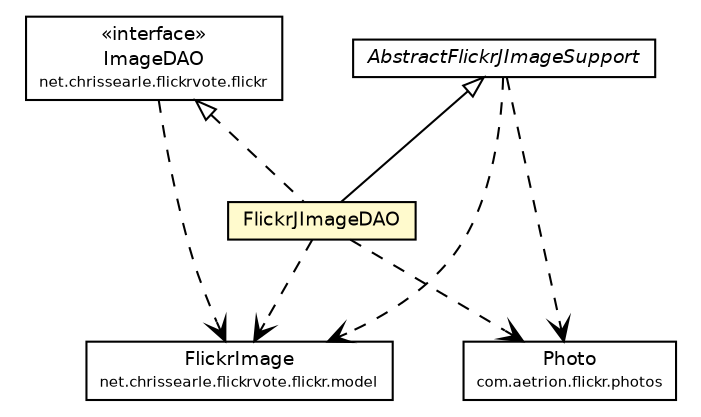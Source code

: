 #!/usr/local/bin/dot
#
# Class diagram 
# Generated by UmlGraph version 4.6 (http://www.spinellis.gr/sw/umlgraph)
#

digraph G {
	edge [fontname="Helvetica",fontsize=10,labelfontname="Helvetica",labelfontsize=10];
	node [fontname="Helvetica",fontsize=10,shape=plaintext];
	// net.chrissearle.flickrvote.flickr.ImageDAO
	c347 [label=<<table border="0" cellborder="1" cellspacing="0" cellpadding="2" port="p" href="../ImageDAO.html">
		<tr><td><table border="0" cellspacing="0" cellpadding="1">
			<tr><td> &laquo;interface&raquo; </td></tr>
			<tr><td> ImageDAO </td></tr>
			<tr><td><font point-size="7.0"> net.chrissearle.flickrvote.flickr </font></td></tr>
		</table></td></tr>
		</table>>, fontname="Helvetica", fontcolor="black", fontsize=9.0];
	// net.chrissearle.flickrvote.flickr.impl.FlickrJImageDAO
	c356 [label=<<table border="0" cellborder="1" cellspacing="0" cellpadding="2" port="p" bgcolor="lemonChiffon" href="./FlickrJImageDAO.html">
		<tr><td><table border="0" cellspacing="0" cellpadding="1">
			<tr><td> FlickrJImageDAO </td></tr>
		</table></td></tr>
		</table>>, fontname="Helvetica", fontcolor="black", fontsize=9.0];
	// net.chrissearle.flickrvote.flickr.impl.AbstractFlickrJImageSupport
	c358 [label=<<table border="0" cellborder="1" cellspacing="0" cellpadding="2" port="p" href="./AbstractFlickrJImageSupport.html">
		<tr><td><table border="0" cellspacing="0" cellpadding="1">
			<tr><td><font face="Helvetica-Oblique"> AbstractFlickrJImageSupport </font></td></tr>
		</table></td></tr>
		</table>>, fontname="Helvetica", fontcolor="black", fontsize=9.0];
	// net.chrissearle.flickrvote.flickr.model.FlickrImage
	c363 [label=<<table border="0" cellborder="1" cellspacing="0" cellpadding="2" port="p" href="../model/FlickrImage.html">
		<tr><td><table border="0" cellspacing="0" cellpadding="1">
			<tr><td> FlickrImage </td></tr>
			<tr><td><font point-size="7.0"> net.chrissearle.flickrvote.flickr.model </font></td></tr>
		</table></td></tr>
		</table>>, fontname="Helvetica", fontcolor="black", fontsize=9.0];
	//net.chrissearle.flickrvote.flickr.impl.FlickrJImageDAO extends net.chrissearle.flickrvote.flickr.impl.AbstractFlickrJImageSupport
	c358:p -> c356:p [dir=back,arrowtail=empty];
	//net.chrissearle.flickrvote.flickr.impl.FlickrJImageDAO implements net.chrissearle.flickrvote.flickr.ImageDAO
	c347:p -> c356:p [dir=back,arrowtail=empty,style=dashed];
	// net.chrissearle.flickrvote.flickr.ImageDAO DEPEND net.chrissearle.flickrvote.flickr.model.FlickrImage
	c347:p -> c363:p [taillabel="", label="", headlabel="", fontname="Helvetica", fontcolor="black", fontsize=10.0, color="black", arrowhead=open, style=dashed];
	// net.chrissearle.flickrvote.flickr.impl.FlickrJImageDAO DEPEND com.aetrion.flickr.photos.Photo
	c356:p -> c364:p [taillabel="", label="", headlabel="", fontname="Helvetica", fontcolor="black", fontsize=10.0, color="black", arrowhead=open, style=dashed];
	// net.chrissearle.flickrvote.flickr.impl.FlickrJImageDAO DEPEND net.chrissearle.flickrvote.flickr.model.FlickrImage
	c356:p -> c363:p [taillabel="", label="", headlabel="", fontname="Helvetica", fontcolor="black", fontsize=10.0, color="black", arrowhead=open, style=dashed];
	// net.chrissearle.flickrvote.flickr.impl.AbstractFlickrJImageSupport DEPEND com.aetrion.flickr.photos.Photo
	c358:p -> c364:p [taillabel="", label="", headlabel="", fontname="Helvetica", fontcolor="black", fontsize=10.0, color="black", arrowhead=open, style=dashed];
	// net.chrissearle.flickrvote.flickr.impl.AbstractFlickrJImageSupport DEPEND net.chrissearle.flickrvote.flickr.model.FlickrImage
	c358:p -> c363:p [taillabel="", label="", headlabel="", fontname="Helvetica", fontcolor="black", fontsize=10.0, color="black", arrowhead=open, style=dashed];
	// com.aetrion.flickr.photos.Photo
	c364 [label=<<table border="0" cellborder="1" cellspacing="0" cellpadding="2" port="p">
		<tr><td><table border="0" cellspacing="0" cellpadding="1">
			<tr><td> Photo </td></tr>
			<tr><td><font point-size="7.0"> com.aetrion.flickr.photos </font></td></tr>
		</table></td></tr>
		</table>>, fontname="Helvetica", fontcolor="black", fontsize=9.0];
}

